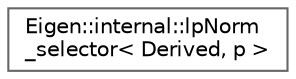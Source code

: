 digraph "类继承关系图"
{
 // LATEX_PDF_SIZE
  bgcolor="transparent";
  edge [fontname=Helvetica,fontsize=10,labelfontname=Helvetica,labelfontsize=10];
  node [fontname=Helvetica,fontsize=10,shape=box,height=0.2,width=0.4];
  rankdir="LR";
  Node0 [id="Node000000",label="Eigen::internal::lpNorm\l_selector\< Derived, p \>",height=0.2,width=0.4,color="grey40", fillcolor="white", style="filled",URL="$struct_eigen_1_1internal_1_1lp_norm__selector.html",tooltip=" "];
}
